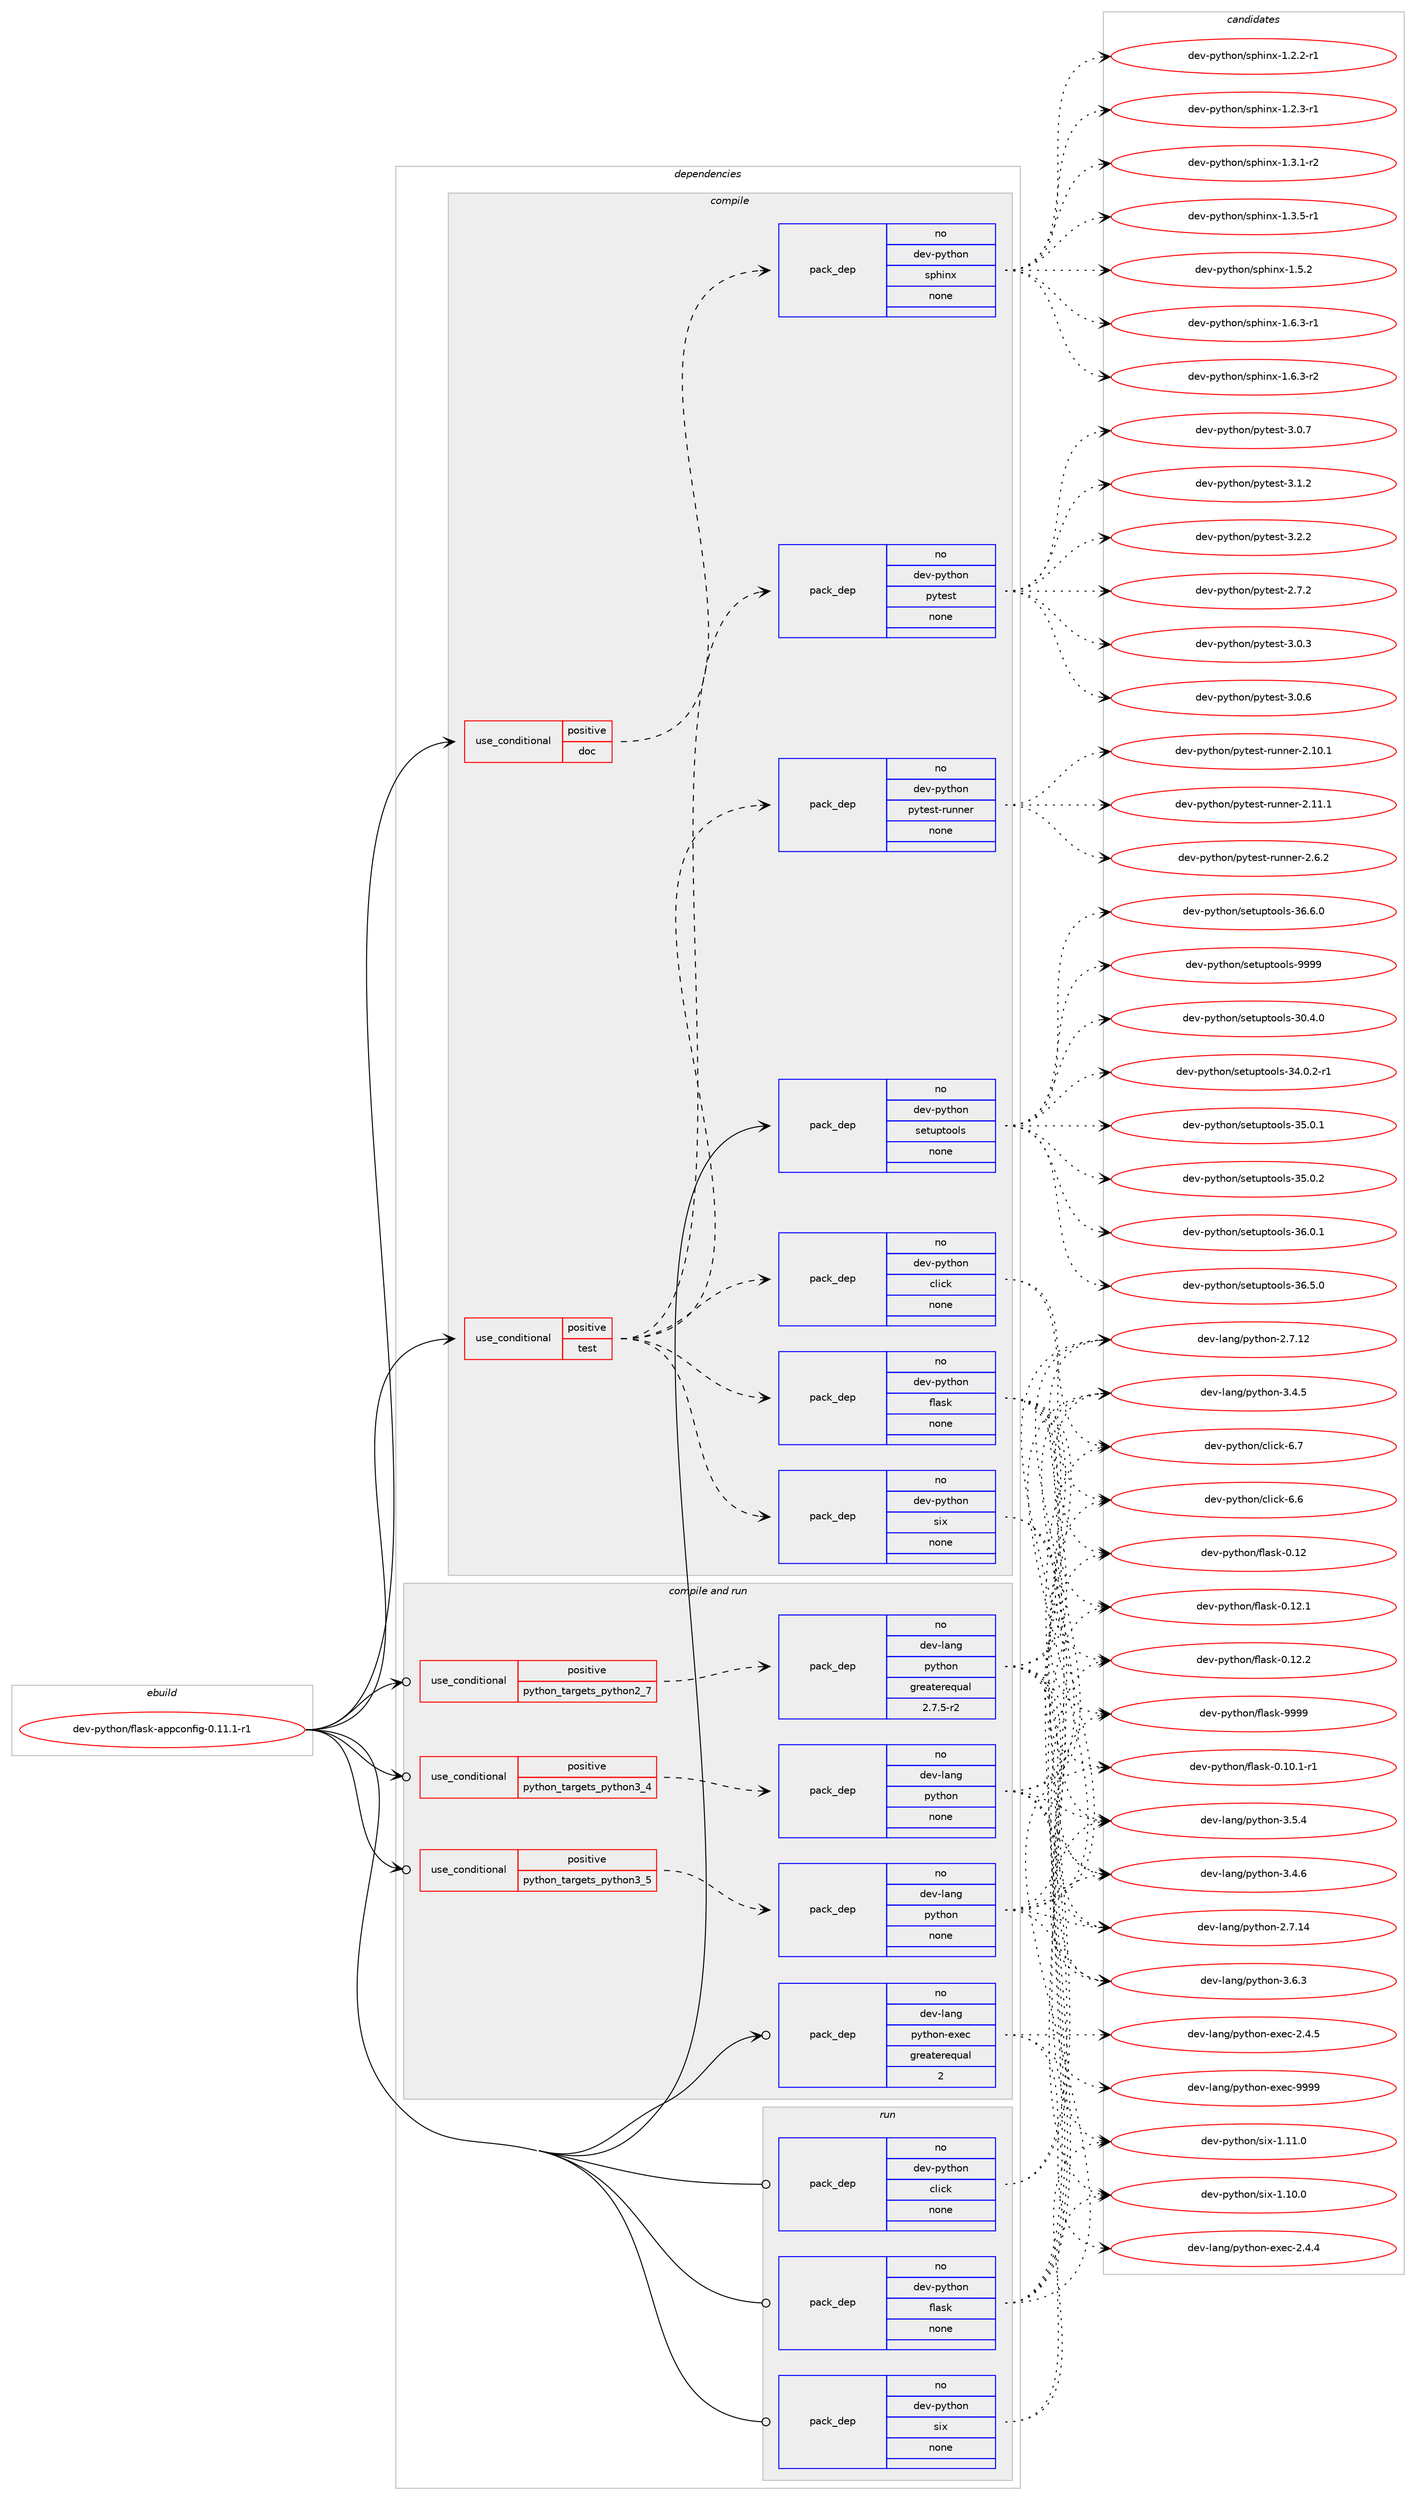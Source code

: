 digraph prolog {

# *************
# Graph options
# *************

newrank=true;
concentrate=true;
compound=true;
graph [rankdir=LR,fontname=Helvetica,fontsize=10,ranksep=1.5];#, ranksep=2.5, nodesep=0.2];
edge  [arrowhead=vee];
node  [fontname=Helvetica,fontsize=10];

# **********
# The ebuild
# **********

subgraph cluster_leftcol {
color=gray;
rank=same;
label=<<i>ebuild</i>>;
id [label="dev-python/flask-appconfig-0.11.1-r1", color=red, width=4, href="../dev-python/flask-appconfig-0.11.1-r1.svg"];
}

# ****************
# The dependencies
# ****************

subgraph cluster_midcol {
color=gray;
label=<<i>dependencies</i>>;
subgraph cluster_compile {
fillcolor="#eeeeee";
style=filled;
label=<<i>compile</i>>;
subgraph cond32750 {
dependency157231 [label=<<TABLE BORDER="0" CELLBORDER="1" CELLSPACING="0" CELLPADDING="4"><TR><TD ROWSPAN="3" CELLPADDING="10">use_conditional</TD></TR><TR><TD>positive</TD></TR><TR><TD>doc</TD></TR></TABLE>>, shape=none, color=red];
subgraph pack120643 {
dependency157232 [label=<<TABLE BORDER="0" CELLBORDER="1" CELLSPACING="0" CELLPADDING="4" WIDTH="220"><TR><TD ROWSPAN="6" CELLPADDING="30">pack_dep</TD></TR><TR><TD WIDTH="110">no</TD></TR><TR><TD>dev-python</TD></TR><TR><TD>sphinx</TD></TR><TR><TD>none</TD></TR><TR><TD></TD></TR></TABLE>>, shape=none, color=blue];
}
dependency157231:e -> dependency157232:w [weight=20,style="dashed",arrowhead="vee"];
}
id:e -> dependency157231:w [weight=20,style="solid",arrowhead="vee"];
subgraph cond32751 {
dependency157233 [label=<<TABLE BORDER="0" CELLBORDER="1" CELLSPACING="0" CELLPADDING="4"><TR><TD ROWSPAN="3" CELLPADDING="10">use_conditional</TD></TR><TR><TD>positive</TD></TR><TR><TD>test</TD></TR></TABLE>>, shape=none, color=red];
subgraph pack120644 {
dependency157234 [label=<<TABLE BORDER="0" CELLBORDER="1" CELLSPACING="0" CELLPADDING="4" WIDTH="220"><TR><TD ROWSPAN="6" CELLPADDING="30">pack_dep</TD></TR><TR><TD WIDTH="110">no</TD></TR><TR><TD>dev-python</TD></TR><TR><TD>pytest-runner</TD></TR><TR><TD>none</TD></TR><TR><TD></TD></TR></TABLE>>, shape=none, color=blue];
}
dependency157233:e -> dependency157234:w [weight=20,style="dashed",arrowhead="vee"];
subgraph pack120645 {
dependency157235 [label=<<TABLE BORDER="0" CELLBORDER="1" CELLSPACING="0" CELLPADDING="4" WIDTH="220"><TR><TD ROWSPAN="6" CELLPADDING="30">pack_dep</TD></TR><TR><TD WIDTH="110">no</TD></TR><TR><TD>dev-python</TD></TR><TR><TD>pytest</TD></TR><TR><TD>none</TD></TR><TR><TD></TD></TR></TABLE>>, shape=none, color=blue];
}
dependency157233:e -> dependency157235:w [weight=20,style="dashed",arrowhead="vee"];
subgraph pack120646 {
dependency157236 [label=<<TABLE BORDER="0" CELLBORDER="1" CELLSPACING="0" CELLPADDING="4" WIDTH="220"><TR><TD ROWSPAN="6" CELLPADDING="30">pack_dep</TD></TR><TR><TD WIDTH="110">no</TD></TR><TR><TD>dev-python</TD></TR><TR><TD>click</TD></TR><TR><TD>none</TD></TR><TR><TD></TD></TR></TABLE>>, shape=none, color=blue];
}
dependency157233:e -> dependency157236:w [weight=20,style="dashed",arrowhead="vee"];
subgraph pack120647 {
dependency157237 [label=<<TABLE BORDER="0" CELLBORDER="1" CELLSPACING="0" CELLPADDING="4" WIDTH="220"><TR><TD ROWSPAN="6" CELLPADDING="30">pack_dep</TD></TR><TR><TD WIDTH="110">no</TD></TR><TR><TD>dev-python</TD></TR><TR><TD>flask</TD></TR><TR><TD>none</TD></TR><TR><TD></TD></TR></TABLE>>, shape=none, color=blue];
}
dependency157233:e -> dependency157237:w [weight=20,style="dashed",arrowhead="vee"];
subgraph pack120648 {
dependency157238 [label=<<TABLE BORDER="0" CELLBORDER="1" CELLSPACING="0" CELLPADDING="4" WIDTH="220"><TR><TD ROWSPAN="6" CELLPADDING="30">pack_dep</TD></TR><TR><TD WIDTH="110">no</TD></TR><TR><TD>dev-python</TD></TR><TR><TD>six</TD></TR><TR><TD>none</TD></TR><TR><TD></TD></TR></TABLE>>, shape=none, color=blue];
}
dependency157233:e -> dependency157238:w [weight=20,style="dashed",arrowhead="vee"];
}
id:e -> dependency157233:w [weight=20,style="solid",arrowhead="vee"];
subgraph pack120649 {
dependency157239 [label=<<TABLE BORDER="0" CELLBORDER="1" CELLSPACING="0" CELLPADDING="4" WIDTH="220"><TR><TD ROWSPAN="6" CELLPADDING="30">pack_dep</TD></TR><TR><TD WIDTH="110">no</TD></TR><TR><TD>dev-python</TD></TR><TR><TD>setuptools</TD></TR><TR><TD>none</TD></TR><TR><TD></TD></TR></TABLE>>, shape=none, color=blue];
}
id:e -> dependency157239:w [weight=20,style="solid",arrowhead="vee"];
}
subgraph cluster_compileandrun {
fillcolor="#eeeeee";
style=filled;
label=<<i>compile and run</i>>;
subgraph cond32752 {
dependency157240 [label=<<TABLE BORDER="0" CELLBORDER="1" CELLSPACING="0" CELLPADDING="4"><TR><TD ROWSPAN="3" CELLPADDING="10">use_conditional</TD></TR><TR><TD>positive</TD></TR><TR><TD>python_targets_python2_7</TD></TR></TABLE>>, shape=none, color=red];
subgraph pack120650 {
dependency157241 [label=<<TABLE BORDER="0" CELLBORDER="1" CELLSPACING="0" CELLPADDING="4" WIDTH="220"><TR><TD ROWSPAN="6" CELLPADDING="30">pack_dep</TD></TR><TR><TD WIDTH="110">no</TD></TR><TR><TD>dev-lang</TD></TR><TR><TD>python</TD></TR><TR><TD>greaterequal</TD></TR><TR><TD>2.7.5-r2</TD></TR></TABLE>>, shape=none, color=blue];
}
dependency157240:e -> dependency157241:w [weight=20,style="dashed",arrowhead="vee"];
}
id:e -> dependency157240:w [weight=20,style="solid",arrowhead="odotvee"];
subgraph cond32753 {
dependency157242 [label=<<TABLE BORDER="0" CELLBORDER="1" CELLSPACING="0" CELLPADDING="4"><TR><TD ROWSPAN="3" CELLPADDING="10">use_conditional</TD></TR><TR><TD>positive</TD></TR><TR><TD>python_targets_python3_4</TD></TR></TABLE>>, shape=none, color=red];
subgraph pack120651 {
dependency157243 [label=<<TABLE BORDER="0" CELLBORDER="1" CELLSPACING="0" CELLPADDING="4" WIDTH="220"><TR><TD ROWSPAN="6" CELLPADDING="30">pack_dep</TD></TR><TR><TD WIDTH="110">no</TD></TR><TR><TD>dev-lang</TD></TR><TR><TD>python</TD></TR><TR><TD>none</TD></TR><TR><TD></TD></TR></TABLE>>, shape=none, color=blue];
}
dependency157242:e -> dependency157243:w [weight=20,style="dashed",arrowhead="vee"];
}
id:e -> dependency157242:w [weight=20,style="solid",arrowhead="odotvee"];
subgraph cond32754 {
dependency157244 [label=<<TABLE BORDER="0" CELLBORDER="1" CELLSPACING="0" CELLPADDING="4"><TR><TD ROWSPAN="3" CELLPADDING="10">use_conditional</TD></TR><TR><TD>positive</TD></TR><TR><TD>python_targets_python3_5</TD></TR></TABLE>>, shape=none, color=red];
subgraph pack120652 {
dependency157245 [label=<<TABLE BORDER="0" CELLBORDER="1" CELLSPACING="0" CELLPADDING="4" WIDTH="220"><TR><TD ROWSPAN="6" CELLPADDING="30">pack_dep</TD></TR><TR><TD WIDTH="110">no</TD></TR><TR><TD>dev-lang</TD></TR><TR><TD>python</TD></TR><TR><TD>none</TD></TR><TR><TD></TD></TR></TABLE>>, shape=none, color=blue];
}
dependency157244:e -> dependency157245:w [weight=20,style="dashed",arrowhead="vee"];
}
id:e -> dependency157244:w [weight=20,style="solid",arrowhead="odotvee"];
subgraph pack120653 {
dependency157246 [label=<<TABLE BORDER="0" CELLBORDER="1" CELLSPACING="0" CELLPADDING="4" WIDTH="220"><TR><TD ROWSPAN="6" CELLPADDING="30">pack_dep</TD></TR><TR><TD WIDTH="110">no</TD></TR><TR><TD>dev-lang</TD></TR><TR><TD>python-exec</TD></TR><TR><TD>greaterequal</TD></TR><TR><TD>2</TD></TR></TABLE>>, shape=none, color=blue];
}
id:e -> dependency157246:w [weight=20,style="solid",arrowhead="odotvee"];
}
subgraph cluster_run {
fillcolor="#eeeeee";
style=filled;
label=<<i>run</i>>;
subgraph pack120654 {
dependency157247 [label=<<TABLE BORDER="0" CELLBORDER="1" CELLSPACING="0" CELLPADDING="4" WIDTH="220"><TR><TD ROWSPAN="6" CELLPADDING="30">pack_dep</TD></TR><TR><TD WIDTH="110">no</TD></TR><TR><TD>dev-python</TD></TR><TR><TD>click</TD></TR><TR><TD>none</TD></TR><TR><TD></TD></TR></TABLE>>, shape=none, color=blue];
}
id:e -> dependency157247:w [weight=20,style="solid",arrowhead="odot"];
subgraph pack120655 {
dependency157248 [label=<<TABLE BORDER="0" CELLBORDER="1" CELLSPACING="0" CELLPADDING="4" WIDTH="220"><TR><TD ROWSPAN="6" CELLPADDING="30">pack_dep</TD></TR><TR><TD WIDTH="110">no</TD></TR><TR><TD>dev-python</TD></TR><TR><TD>flask</TD></TR><TR><TD>none</TD></TR><TR><TD></TD></TR></TABLE>>, shape=none, color=blue];
}
id:e -> dependency157248:w [weight=20,style="solid",arrowhead="odot"];
subgraph pack120656 {
dependency157249 [label=<<TABLE BORDER="0" CELLBORDER="1" CELLSPACING="0" CELLPADDING="4" WIDTH="220"><TR><TD ROWSPAN="6" CELLPADDING="30">pack_dep</TD></TR><TR><TD WIDTH="110">no</TD></TR><TR><TD>dev-python</TD></TR><TR><TD>six</TD></TR><TR><TD>none</TD></TR><TR><TD></TD></TR></TABLE>>, shape=none, color=blue];
}
id:e -> dependency157249:w [weight=20,style="solid",arrowhead="odot"];
}
}

# **************
# The candidates
# **************

subgraph cluster_choices {
rank=same;
color=gray;
label=<<i>candidates</i>>;

subgraph choice120643 {
color=black;
nodesep=1;
choice10010111845112121116104111110471151121041051101204549465046504511449 [label="dev-python/sphinx-1.2.2-r1", color=red, width=4,href="../dev-python/sphinx-1.2.2-r1.svg"];
choice10010111845112121116104111110471151121041051101204549465046514511449 [label="dev-python/sphinx-1.2.3-r1", color=red, width=4,href="../dev-python/sphinx-1.2.3-r1.svg"];
choice10010111845112121116104111110471151121041051101204549465146494511450 [label="dev-python/sphinx-1.3.1-r2", color=red, width=4,href="../dev-python/sphinx-1.3.1-r2.svg"];
choice10010111845112121116104111110471151121041051101204549465146534511449 [label="dev-python/sphinx-1.3.5-r1", color=red, width=4,href="../dev-python/sphinx-1.3.5-r1.svg"];
choice1001011184511212111610411111047115112104105110120454946534650 [label="dev-python/sphinx-1.5.2", color=red, width=4,href="../dev-python/sphinx-1.5.2.svg"];
choice10010111845112121116104111110471151121041051101204549465446514511449 [label="dev-python/sphinx-1.6.3-r1", color=red, width=4,href="../dev-python/sphinx-1.6.3-r1.svg"];
choice10010111845112121116104111110471151121041051101204549465446514511450 [label="dev-python/sphinx-1.6.3-r2", color=red, width=4,href="../dev-python/sphinx-1.6.3-r2.svg"];
dependency157232:e -> choice10010111845112121116104111110471151121041051101204549465046504511449:w [style=dotted,weight="100"];
dependency157232:e -> choice10010111845112121116104111110471151121041051101204549465046514511449:w [style=dotted,weight="100"];
dependency157232:e -> choice10010111845112121116104111110471151121041051101204549465146494511450:w [style=dotted,weight="100"];
dependency157232:e -> choice10010111845112121116104111110471151121041051101204549465146534511449:w [style=dotted,weight="100"];
dependency157232:e -> choice1001011184511212111610411111047115112104105110120454946534650:w [style=dotted,weight="100"];
dependency157232:e -> choice10010111845112121116104111110471151121041051101204549465446514511449:w [style=dotted,weight="100"];
dependency157232:e -> choice10010111845112121116104111110471151121041051101204549465446514511450:w [style=dotted,weight="100"];
}
subgraph choice120644 {
color=black;
nodesep=1;
choice10010111845112121116104111110471121211161011151164511411711011010111445504649484649 [label="dev-python/pytest-runner-2.10.1", color=red, width=4,href="../dev-python/pytest-runner-2.10.1.svg"];
choice10010111845112121116104111110471121211161011151164511411711011010111445504649494649 [label="dev-python/pytest-runner-2.11.1", color=red, width=4,href="../dev-python/pytest-runner-2.11.1.svg"];
choice100101118451121211161041111104711212111610111511645114117110110101114455046544650 [label="dev-python/pytest-runner-2.6.2", color=red, width=4,href="../dev-python/pytest-runner-2.6.2.svg"];
dependency157234:e -> choice10010111845112121116104111110471121211161011151164511411711011010111445504649484649:w [style=dotted,weight="100"];
dependency157234:e -> choice10010111845112121116104111110471121211161011151164511411711011010111445504649494649:w [style=dotted,weight="100"];
dependency157234:e -> choice100101118451121211161041111104711212111610111511645114117110110101114455046544650:w [style=dotted,weight="100"];
}
subgraph choice120645 {
color=black;
nodesep=1;
choice1001011184511212111610411111047112121116101115116455046554650 [label="dev-python/pytest-2.7.2", color=red, width=4,href="../dev-python/pytest-2.7.2.svg"];
choice1001011184511212111610411111047112121116101115116455146484651 [label="dev-python/pytest-3.0.3", color=red, width=4,href="../dev-python/pytest-3.0.3.svg"];
choice1001011184511212111610411111047112121116101115116455146484654 [label="dev-python/pytest-3.0.6", color=red, width=4,href="../dev-python/pytest-3.0.6.svg"];
choice1001011184511212111610411111047112121116101115116455146484655 [label="dev-python/pytest-3.0.7", color=red, width=4,href="../dev-python/pytest-3.0.7.svg"];
choice1001011184511212111610411111047112121116101115116455146494650 [label="dev-python/pytest-3.1.2", color=red, width=4,href="../dev-python/pytest-3.1.2.svg"];
choice1001011184511212111610411111047112121116101115116455146504650 [label="dev-python/pytest-3.2.2", color=red, width=4,href="../dev-python/pytest-3.2.2.svg"];
dependency157235:e -> choice1001011184511212111610411111047112121116101115116455046554650:w [style=dotted,weight="100"];
dependency157235:e -> choice1001011184511212111610411111047112121116101115116455146484651:w [style=dotted,weight="100"];
dependency157235:e -> choice1001011184511212111610411111047112121116101115116455146484654:w [style=dotted,weight="100"];
dependency157235:e -> choice1001011184511212111610411111047112121116101115116455146484655:w [style=dotted,weight="100"];
dependency157235:e -> choice1001011184511212111610411111047112121116101115116455146494650:w [style=dotted,weight="100"];
dependency157235:e -> choice1001011184511212111610411111047112121116101115116455146504650:w [style=dotted,weight="100"];
}
subgraph choice120646 {
color=black;
nodesep=1;
choice1001011184511212111610411111047991081059910745544654 [label="dev-python/click-6.6", color=red, width=4,href="../dev-python/click-6.6.svg"];
choice1001011184511212111610411111047991081059910745544655 [label="dev-python/click-6.7", color=red, width=4,href="../dev-python/click-6.7.svg"];
dependency157236:e -> choice1001011184511212111610411111047991081059910745544654:w [style=dotted,weight="100"];
dependency157236:e -> choice1001011184511212111610411111047991081059910745544655:w [style=dotted,weight="100"];
}
subgraph choice120647 {
color=black;
nodesep=1;
choice100101118451121211161041111104710210897115107454846494846494511449 [label="dev-python/flask-0.10.1-r1", color=red, width=4,href="../dev-python/flask-0.10.1-r1.svg"];
choice1001011184511212111610411111047102108971151074548464950 [label="dev-python/flask-0.12", color=red, width=4,href="../dev-python/flask-0.12.svg"];
choice10010111845112121116104111110471021089711510745484649504649 [label="dev-python/flask-0.12.1", color=red, width=4,href="../dev-python/flask-0.12.1.svg"];
choice10010111845112121116104111110471021089711510745484649504650 [label="dev-python/flask-0.12.2", color=red, width=4,href="../dev-python/flask-0.12.2.svg"];
choice1001011184511212111610411111047102108971151074557575757 [label="dev-python/flask-9999", color=red, width=4,href="../dev-python/flask-9999.svg"];
dependency157237:e -> choice100101118451121211161041111104710210897115107454846494846494511449:w [style=dotted,weight="100"];
dependency157237:e -> choice1001011184511212111610411111047102108971151074548464950:w [style=dotted,weight="100"];
dependency157237:e -> choice10010111845112121116104111110471021089711510745484649504649:w [style=dotted,weight="100"];
dependency157237:e -> choice10010111845112121116104111110471021089711510745484649504650:w [style=dotted,weight="100"];
dependency157237:e -> choice1001011184511212111610411111047102108971151074557575757:w [style=dotted,weight="100"];
}
subgraph choice120648 {
color=black;
nodesep=1;
choice100101118451121211161041111104711510512045494649484648 [label="dev-python/six-1.10.0", color=red, width=4,href="../dev-python/six-1.10.0.svg"];
choice100101118451121211161041111104711510512045494649494648 [label="dev-python/six-1.11.0", color=red, width=4,href="../dev-python/six-1.11.0.svg"];
dependency157238:e -> choice100101118451121211161041111104711510512045494649484648:w [style=dotted,weight="100"];
dependency157238:e -> choice100101118451121211161041111104711510512045494649494648:w [style=dotted,weight="100"];
}
subgraph choice120649 {
color=black;
nodesep=1;
choice100101118451121211161041111104711510111611711211611111110811545514846524648 [label="dev-python/setuptools-30.4.0", color=red, width=4,href="../dev-python/setuptools-30.4.0.svg"];
choice1001011184511212111610411111047115101116117112116111111108115455152464846504511449 [label="dev-python/setuptools-34.0.2-r1", color=red, width=4,href="../dev-python/setuptools-34.0.2-r1.svg"];
choice100101118451121211161041111104711510111611711211611111110811545515346484649 [label="dev-python/setuptools-35.0.1", color=red, width=4,href="../dev-python/setuptools-35.0.1.svg"];
choice100101118451121211161041111104711510111611711211611111110811545515346484650 [label="dev-python/setuptools-35.0.2", color=red, width=4,href="../dev-python/setuptools-35.0.2.svg"];
choice100101118451121211161041111104711510111611711211611111110811545515446484649 [label="dev-python/setuptools-36.0.1", color=red, width=4,href="../dev-python/setuptools-36.0.1.svg"];
choice100101118451121211161041111104711510111611711211611111110811545515446534648 [label="dev-python/setuptools-36.5.0", color=red, width=4,href="../dev-python/setuptools-36.5.0.svg"];
choice100101118451121211161041111104711510111611711211611111110811545515446544648 [label="dev-python/setuptools-36.6.0", color=red, width=4,href="../dev-python/setuptools-36.6.0.svg"];
choice10010111845112121116104111110471151011161171121161111111081154557575757 [label="dev-python/setuptools-9999", color=red, width=4,href="../dev-python/setuptools-9999.svg"];
dependency157239:e -> choice100101118451121211161041111104711510111611711211611111110811545514846524648:w [style=dotted,weight="100"];
dependency157239:e -> choice1001011184511212111610411111047115101116117112116111111108115455152464846504511449:w [style=dotted,weight="100"];
dependency157239:e -> choice100101118451121211161041111104711510111611711211611111110811545515346484649:w [style=dotted,weight="100"];
dependency157239:e -> choice100101118451121211161041111104711510111611711211611111110811545515346484650:w [style=dotted,weight="100"];
dependency157239:e -> choice100101118451121211161041111104711510111611711211611111110811545515446484649:w [style=dotted,weight="100"];
dependency157239:e -> choice100101118451121211161041111104711510111611711211611111110811545515446534648:w [style=dotted,weight="100"];
dependency157239:e -> choice100101118451121211161041111104711510111611711211611111110811545515446544648:w [style=dotted,weight="100"];
dependency157239:e -> choice10010111845112121116104111110471151011161171121161111111081154557575757:w [style=dotted,weight="100"];
}
subgraph choice120650 {
color=black;
nodesep=1;
choice10010111845108971101034711212111610411111045504655464950 [label="dev-lang/python-2.7.12", color=red, width=4,href="../dev-lang/python-2.7.12.svg"];
choice10010111845108971101034711212111610411111045504655464952 [label="dev-lang/python-2.7.14", color=red, width=4,href="../dev-lang/python-2.7.14.svg"];
choice100101118451089711010347112121116104111110455146524653 [label="dev-lang/python-3.4.5", color=red, width=4,href="../dev-lang/python-3.4.5.svg"];
choice100101118451089711010347112121116104111110455146524654 [label="dev-lang/python-3.4.6", color=red, width=4,href="../dev-lang/python-3.4.6.svg"];
choice100101118451089711010347112121116104111110455146534652 [label="dev-lang/python-3.5.4", color=red, width=4,href="../dev-lang/python-3.5.4.svg"];
choice100101118451089711010347112121116104111110455146544651 [label="dev-lang/python-3.6.3", color=red, width=4,href="../dev-lang/python-3.6.3.svg"];
dependency157241:e -> choice10010111845108971101034711212111610411111045504655464950:w [style=dotted,weight="100"];
dependency157241:e -> choice10010111845108971101034711212111610411111045504655464952:w [style=dotted,weight="100"];
dependency157241:e -> choice100101118451089711010347112121116104111110455146524653:w [style=dotted,weight="100"];
dependency157241:e -> choice100101118451089711010347112121116104111110455146524654:w [style=dotted,weight="100"];
dependency157241:e -> choice100101118451089711010347112121116104111110455146534652:w [style=dotted,weight="100"];
dependency157241:e -> choice100101118451089711010347112121116104111110455146544651:w [style=dotted,weight="100"];
}
subgraph choice120651 {
color=black;
nodesep=1;
choice10010111845108971101034711212111610411111045504655464950 [label="dev-lang/python-2.7.12", color=red, width=4,href="../dev-lang/python-2.7.12.svg"];
choice10010111845108971101034711212111610411111045504655464952 [label="dev-lang/python-2.7.14", color=red, width=4,href="../dev-lang/python-2.7.14.svg"];
choice100101118451089711010347112121116104111110455146524653 [label="dev-lang/python-3.4.5", color=red, width=4,href="../dev-lang/python-3.4.5.svg"];
choice100101118451089711010347112121116104111110455146524654 [label="dev-lang/python-3.4.6", color=red, width=4,href="../dev-lang/python-3.4.6.svg"];
choice100101118451089711010347112121116104111110455146534652 [label="dev-lang/python-3.5.4", color=red, width=4,href="../dev-lang/python-3.5.4.svg"];
choice100101118451089711010347112121116104111110455146544651 [label="dev-lang/python-3.6.3", color=red, width=4,href="../dev-lang/python-3.6.3.svg"];
dependency157243:e -> choice10010111845108971101034711212111610411111045504655464950:w [style=dotted,weight="100"];
dependency157243:e -> choice10010111845108971101034711212111610411111045504655464952:w [style=dotted,weight="100"];
dependency157243:e -> choice100101118451089711010347112121116104111110455146524653:w [style=dotted,weight="100"];
dependency157243:e -> choice100101118451089711010347112121116104111110455146524654:w [style=dotted,weight="100"];
dependency157243:e -> choice100101118451089711010347112121116104111110455146534652:w [style=dotted,weight="100"];
dependency157243:e -> choice100101118451089711010347112121116104111110455146544651:w [style=dotted,weight="100"];
}
subgraph choice120652 {
color=black;
nodesep=1;
choice10010111845108971101034711212111610411111045504655464950 [label="dev-lang/python-2.7.12", color=red, width=4,href="../dev-lang/python-2.7.12.svg"];
choice10010111845108971101034711212111610411111045504655464952 [label="dev-lang/python-2.7.14", color=red, width=4,href="../dev-lang/python-2.7.14.svg"];
choice100101118451089711010347112121116104111110455146524653 [label="dev-lang/python-3.4.5", color=red, width=4,href="../dev-lang/python-3.4.5.svg"];
choice100101118451089711010347112121116104111110455146524654 [label="dev-lang/python-3.4.6", color=red, width=4,href="../dev-lang/python-3.4.6.svg"];
choice100101118451089711010347112121116104111110455146534652 [label="dev-lang/python-3.5.4", color=red, width=4,href="../dev-lang/python-3.5.4.svg"];
choice100101118451089711010347112121116104111110455146544651 [label="dev-lang/python-3.6.3", color=red, width=4,href="../dev-lang/python-3.6.3.svg"];
dependency157245:e -> choice10010111845108971101034711212111610411111045504655464950:w [style=dotted,weight="100"];
dependency157245:e -> choice10010111845108971101034711212111610411111045504655464952:w [style=dotted,weight="100"];
dependency157245:e -> choice100101118451089711010347112121116104111110455146524653:w [style=dotted,weight="100"];
dependency157245:e -> choice100101118451089711010347112121116104111110455146524654:w [style=dotted,weight="100"];
dependency157245:e -> choice100101118451089711010347112121116104111110455146534652:w [style=dotted,weight="100"];
dependency157245:e -> choice100101118451089711010347112121116104111110455146544651:w [style=dotted,weight="100"];
}
subgraph choice120653 {
color=black;
nodesep=1;
choice1001011184510897110103471121211161041111104510112010199455046524652 [label="dev-lang/python-exec-2.4.4", color=red, width=4,href="../dev-lang/python-exec-2.4.4.svg"];
choice1001011184510897110103471121211161041111104510112010199455046524653 [label="dev-lang/python-exec-2.4.5", color=red, width=4,href="../dev-lang/python-exec-2.4.5.svg"];
choice10010111845108971101034711212111610411111045101120101994557575757 [label="dev-lang/python-exec-9999", color=red, width=4,href="../dev-lang/python-exec-9999.svg"];
dependency157246:e -> choice1001011184510897110103471121211161041111104510112010199455046524652:w [style=dotted,weight="100"];
dependency157246:e -> choice1001011184510897110103471121211161041111104510112010199455046524653:w [style=dotted,weight="100"];
dependency157246:e -> choice10010111845108971101034711212111610411111045101120101994557575757:w [style=dotted,weight="100"];
}
subgraph choice120654 {
color=black;
nodesep=1;
choice1001011184511212111610411111047991081059910745544654 [label="dev-python/click-6.6", color=red, width=4,href="../dev-python/click-6.6.svg"];
choice1001011184511212111610411111047991081059910745544655 [label="dev-python/click-6.7", color=red, width=4,href="../dev-python/click-6.7.svg"];
dependency157247:e -> choice1001011184511212111610411111047991081059910745544654:w [style=dotted,weight="100"];
dependency157247:e -> choice1001011184511212111610411111047991081059910745544655:w [style=dotted,weight="100"];
}
subgraph choice120655 {
color=black;
nodesep=1;
choice100101118451121211161041111104710210897115107454846494846494511449 [label="dev-python/flask-0.10.1-r1", color=red, width=4,href="../dev-python/flask-0.10.1-r1.svg"];
choice1001011184511212111610411111047102108971151074548464950 [label="dev-python/flask-0.12", color=red, width=4,href="../dev-python/flask-0.12.svg"];
choice10010111845112121116104111110471021089711510745484649504649 [label="dev-python/flask-0.12.1", color=red, width=4,href="../dev-python/flask-0.12.1.svg"];
choice10010111845112121116104111110471021089711510745484649504650 [label="dev-python/flask-0.12.2", color=red, width=4,href="../dev-python/flask-0.12.2.svg"];
choice1001011184511212111610411111047102108971151074557575757 [label="dev-python/flask-9999", color=red, width=4,href="../dev-python/flask-9999.svg"];
dependency157248:e -> choice100101118451121211161041111104710210897115107454846494846494511449:w [style=dotted,weight="100"];
dependency157248:e -> choice1001011184511212111610411111047102108971151074548464950:w [style=dotted,weight="100"];
dependency157248:e -> choice10010111845112121116104111110471021089711510745484649504649:w [style=dotted,weight="100"];
dependency157248:e -> choice10010111845112121116104111110471021089711510745484649504650:w [style=dotted,weight="100"];
dependency157248:e -> choice1001011184511212111610411111047102108971151074557575757:w [style=dotted,weight="100"];
}
subgraph choice120656 {
color=black;
nodesep=1;
choice100101118451121211161041111104711510512045494649484648 [label="dev-python/six-1.10.0", color=red, width=4,href="../dev-python/six-1.10.0.svg"];
choice100101118451121211161041111104711510512045494649494648 [label="dev-python/six-1.11.0", color=red, width=4,href="../dev-python/six-1.11.0.svg"];
dependency157249:e -> choice100101118451121211161041111104711510512045494649484648:w [style=dotted,weight="100"];
dependency157249:e -> choice100101118451121211161041111104711510512045494649494648:w [style=dotted,weight="100"];
}
}

}
